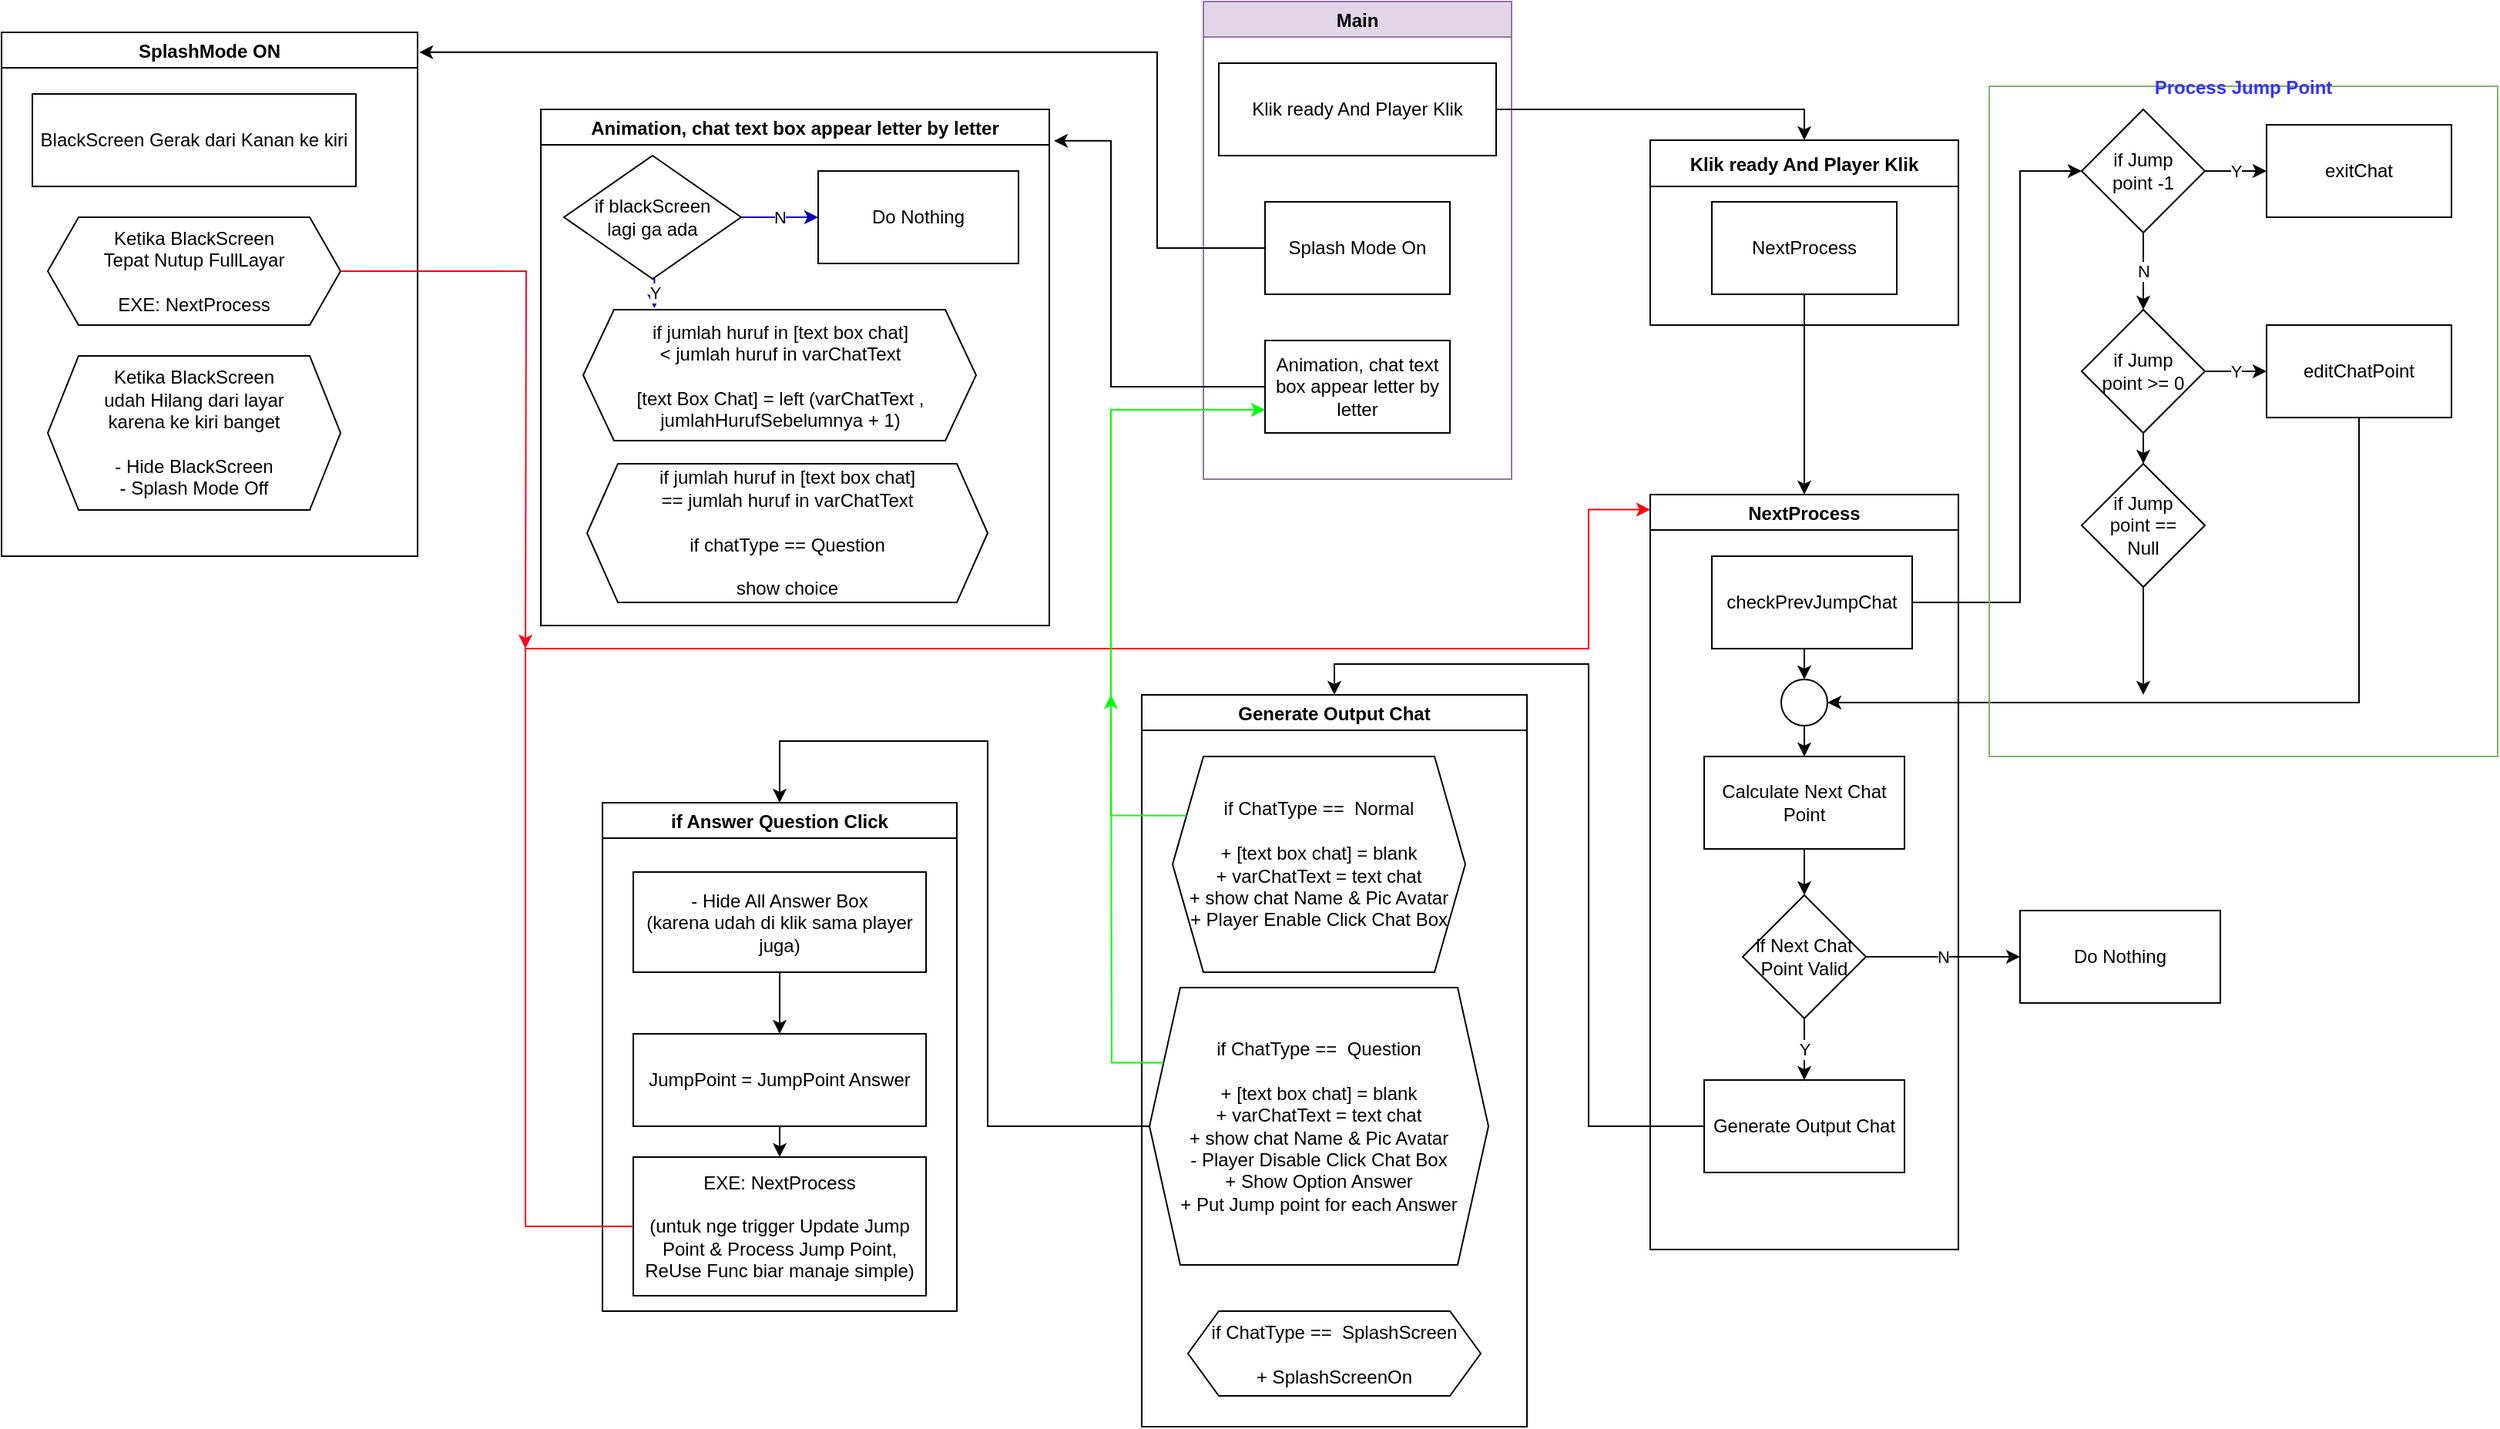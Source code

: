 <mxfile version="15.0.6" type="github">
  <diagram id="C5RBs43oDa-KdzZeNtuy" name="Page-1">
    <mxGraphModel dx="2175" dy="820" grid="1" gridSize="10" guides="1" tooltips="1" connect="1" arrows="1" fold="1" page="1" pageScale="1" pageWidth="827" pageHeight="1169" math="0" shadow="0">
      <root>
        <mxCell id="WIyWlLk6GJQsqaUBKTNV-0" />
        <mxCell id="WIyWlLk6GJQsqaUBKTNV-1" parent="WIyWlLk6GJQsqaUBKTNV-0" />
        <mxCell id="CT8sEvGk3rI5cgj4gR0R-0" value="Main" style="swimlane;fillColor=#e1d5e7;strokeColor=#9673a6;" parent="WIyWlLk6GJQsqaUBKTNV-1" vertex="1">
          <mxGeometry x="70" y="10" width="200" height="310" as="geometry" />
        </mxCell>
        <mxCell id="CT8sEvGk3rI5cgj4gR0R-1" value="Klik ready And Player Klik" style="rounded=0;whiteSpace=wrap;html=1;" parent="CT8sEvGk3rI5cgj4gR0R-0" vertex="1">
          <mxGeometry x="10" y="40" width="180" height="60" as="geometry" />
        </mxCell>
        <mxCell id="CT8sEvGk3rI5cgj4gR0R-2" value="Splash Mode On" style="rounded=0;whiteSpace=wrap;html=1;" parent="CT8sEvGk3rI5cgj4gR0R-0" vertex="1">
          <mxGeometry x="40" y="130" width="120" height="60" as="geometry" />
        </mxCell>
        <mxCell id="cbLRs7jNuGNBYnSCbYjj-0" value="Animation, chat text box appear letter by letter " style="rounded=0;whiteSpace=wrap;html=1;" vertex="1" parent="CT8sEvGk3rI5cgj4gR0R-0">
          <mxGeometry x="40" y="220" width="120" height="60" as="geometry" />
        </mxCell>
        <mxCell id="CT8sEvGk3rI5cgj4gR0R-3" value="&#xa;Klik ready And Player Klik&#xa;" style="swimlane;startSize=30;" parent="WIyWlLk6GJQsqaUBKTNV-1" vertex="1">
          <mxGeometry x="360" y="100" width="200" height="120" as="geometry" />
        </mxCell>
        <mxCell id="CT8sEvGk3rI5cgj4gR0R-6" value="&lt;div&gt;NextProcess&lt;/div&gt;" style="rounded=0;whiteSpace=wrap;html=1;" parent="CT8sEvGk3rI5cgj4gR0R-3" vertex="1">
          <mxGeometry x="40" y="40" width="120" height="60" as="geometry" />
        </mxCell>
        <mxCell id="CT8sEvGk3rI5cgj4gR0R-4" style="edgeStyle=orthogonalEdgeStyle;rounded=0;orthogonalLoop=1;jettySize=auto;html=1;exitX=1;exitY=0.5;exitDx=0;exitDy=0;entryX=0.5;entryY=0;entryDx=0;entryDy=0;" parent="WIyWlLk6GJQsqaUBKTNV-1" source="CT8sEvGk3rI5cgj4gR0R-1" target="CT8sEvGk3rI5cgj4gR0R-3" edge="1">
          <mxGeometry relative="1" as="geometry" />
        </mxCell>
        <mxCell id="CT8sEvGk3rI5cgj4gR0R-7" value="NextProcess" style="swimlane;" parent="WIyWlLk6GJQsqaUBKTNV-1" vertex="1">
          <mxGeometry x="360" y="330" width="200" height="490" as="geometry" />
        </mxCell>
        <mxCell id="CT8sEvGk3rI5cgj4gR0R-19" style="edgeStyle=orthogonalEdgeStyle;rounded=0;orthogonalLoop=1;jettySize=auto;html=1;exitX=0.5;exitY=1;exitDx=0;exitDy=0;entryX=0.5;entryY=0;entryDx=0;entryDy=0;" parent="CT8sEvGk3rI5cgj4gR0R-7" source="CT8sEvGk3rI5cgj4gR0R-8" target="CT8sEvGk3rI5cgj4gR0R-18" edge="1">
          <mxGeometry relative="1" as="geometry" />
        </mxCell>
        <mxCell id="CT8sEvGk3rI5cgj4gR0R-8" value="checkPrevJumpChat" style="rounded=0;whiteSpace=wrap;html=1;" parent="CT8sEvGk3rI5cgj4gR0R-7" vertex="1">
          <mxGeometry x="40" y="40" width="130" height="60" as="geometry" />
        </mxCell>
        <mxCell id="CT8sEvGk3rI5cgj4gR0R-30" style="edgeStyle=orthogonalEdgeStyle;rounded=0;orthogonalLoop=1;jettySize=auto;html=1;exitX=0.5;exitY=1;exitDx=0;exitDy=0;entryX=0.5;entryY=0;entryDx=0;entryDy=0;" parent="CT8sEvGk3rI5cgj4gR0R-7" source="CT8sEvGk3rI5cgj4gR0R-18" target="CT8sEvGk3rI5cgj4gR0R-29" edge="1">
          <mxGeometry relative="1" as="geometry" />
        </mxCell>
        <mxCell id="CT8sEvGk3rI5cgj4gR0R-18" value="" style="ellipse;whiteSpace=wrap;html=1;aspect=fixed;" parent="CT8sEvGk3rI5cgj4gR0R-7" vertex="1">
          <mxGeometry x="85" y="120" width="30" height="30" as="geometry" />
        </mxCell>
        <mxCell id="CT8sEvGk3rI5cgj4gR0R-32" style="edgeStyle=orthogonalEdgeStyle;rounded=0;orthogonalLoop=1;jettySize=auto;html=1;exitX=0.5;exitY=1;exitDx=0;exitDy=0;entryX=0.5;entryY=0;entryDx=0;entryDy=0;" parent="CT8sEvGk3rI5cgj4gR0R-7" source="CT8sEvGk3rI5cgj4gR0R-29" target="CT8sEvGk3rI5cgj4gR0R-31" edge="1">
          <mxGeometry relative="1" as="geometry" />
        </mxCell>
        <mxCell id="CT8sEvGk3rI5cgj4gR0R-29" value="Calculate Next Chat Point" style="rounded=0;whiteSpace=wrap;html=1;" parent="CT8sEvGk3rI5cgj4gR0R-7" vertex="1">
          <mxGeometry x="35" y="170" width="130" height="60" as="geometry" />
        </mxCell>
        <mxCell id="CT8sEvGk3rI5cgj4gR0R-35" value="Y" style="edgeStyle=orthogonalEdgeStyle;rounded=0;orthogonalLoop=1;jettySize=auto;html=1;exitX=0.5;exitY=1;exitDx=0;exitDy=0;entryX=0.5;entryY=0;entryDx=0;entryDy=0;" parent="CT8sEvGk3rI5cgj4gR0R-7" source="CT8sEvGk3rI5cgj4gR0R-31" target="CT8sEvGk3rI5cgj4gR0R-34" edge="1">
          <mxGeometry relative="1" as="geometry" />
        </mxCell>
        <mxCell id="CT8sEvGk3rI5cgj4gR0R-31" value="if Next Chat Point Valid" style="rhombus;whiteSpace=wrap;html=1;" parent="CT8sEvGk3rI5cgj4gR0R-7" vertex="1">
          <mxGeometry x="60" y="260" width="80" height="80" as="geometry" />
        </mxCell>
        <mxCell id="CT8sEvGk3rI5cgj4gR0R-34" value="Generate Output Chat" style="rounded=0;whiteSpace=wrap;html=1;" parent="CT8sEvGk3rI5cgj4gR0R-7" vertex="1">
          <mxGeometry x="35" y="380" width="130" height="60" as="geometry" />
        </mxCell>
        <mxCell id="CT8sEvGk3rI5cgj4gR0R-10" style="edgeStyle=orthogonalEdgeStyle;rounded=0;orthogonalLoop=1;jettySize=auto;html=1;exitX=0.5;exitY=1;exitDx=0;exitDy=0;" parent="WIyWlLk6GJQsqaUBKTNV-1" source="CT8sEvGk3rI5cgj4gR0R-6" target="CT8sEvGk3rI5cgj4gR0R-7" edge="1">
          <mxGeometry relative="1" as="geometry" />
        </mxCell>
        <mxCell id="CT8sEvGk3rI5cgj4gR0R-14" value="Y" style="edgeStyle=orthogonalEdgeStyle;rounded=0;orthogonalLoop=1;jettySize=auto;html=1;exitX=1;exitY=0.5;exitDx=0;exitDy=0;entryX=0;entryY=0.5;entryDx=0;entryDy=0;" parent="WIyWlLk6GJQsqaUBKTNV-1" source="CT8sEvGk3rI5cgj4gR0R-11" target="CT8sEvGk3rI5cgj4gR0R-12" edge="1">
          <mxGeometry relative="1" as="geometry" />
        </mxCell>
        <mxCell id="CT8sEvGk3rI5cgj4gR0R-17" value="N" style="edgeStyle=orthogonalEdgeStyle;rounded=0;orthogonalLoop=1;jettySize=auto;html=1;exitX=0.5;exitY=1;exitDx=0;exitDy=0;entryX=0.5;entryY=0;entryDx=0;entryDy=0;" parent="WIyWlLk6GJQsqaUBKTNV-1" source="CT8sEvGk3rI5cgj4gR0R-11" target="CT8sEvGk3rI5cgj4gR0R-15" edge="1">
          <mxGeometry relative="1" as="geometry" />
        </mxCell>
        <mxCell id="CT8sEvGk3rI5cgj4gR0R-11" value="&lt;div&gt;if Jump &lt;br&gt;&lt;/div&gt;&lt;div&gt;point -1&lt;/div&gt;" style="rhombus;whiteSpace=wrap;html=1;" parent="WIyWlLk6GJQsqaUBKTNV-1" vertex="1">
          <mxGeometry x="640" y="80" width="80" height="80" as="geometry" />
        </mxCell>
        <mxCell id="CT8sEvGk3rI5cgj4gR0R-12" value="exitChat" style="rounded=0;whiteSpace=wrap;html=1;" parent="WIyWlLk6GJQsqaUBKTNV-1" vertex="1">
          <mxGeometry x="760" y="90" width="120" height="60" as="geometry" />
        </mxCell>
        <mxCell id="CT8sEvGk3rI5cgj4gR0R-13" style="edgeStyle=orthogonalEdgeStyle;rounded=0;orthogonalLoop=1;jettySize=auto;html=1;exitX=1;exitY=0.5;exitDx=0;exitDy=0;entryX=0;entryY=0.5;entryDx=0;entryDy=0;" parent="WIyWlLk6GJQsqaUBKTNV-1" source="CT8sEvGk3rI5cgj4gR0R-8" target="CT8sEvGk3rI5cgj4gR0R-11" edge="1">
          <mxGeometry relative="1" as="geometry">
            <Array as="points">
              <mxPoint x="600" y="400" />
              <mxPoint x="600" y="120" />
            </Array>
          </mxGeometry>
        </mxCell>
        <mxCell id="CT8sEvGk3rI5cgj4gR0R-21" value="Y" style="edgeStyle=orthogonalEdgeStyle;rounded=0;orthogonalLoop=1;jettySize=auto;html=1;exitX=1;exitY=0.5;exitDx=0;exitDy=0;entryX=0;entryY=0.5;entryDx=0;entryDy=0;" parent="WIyWlLk6GJQsqaUBKTNV-1" source="CT8sEvGk3rI5cgj4gR0R-15" target="CT8sEvGk3rI5cgj4gR0R-20" edge="1">
          <mxGeometry relative="1" as="geometry" />
        </mxCell>
        <mxCell id="CT8sEvGk3rI5cgj4gR0R-23" style="edgeStyle=orthogonalEdgeStyle;rounded=0;orthogonalLoop=1;jettySize=auto;html=1;exitX=0.5;exitY=1;exitDx=0;exitDy=0;entryX=0.5;entryY=0;entryDx=0;entryDy=0;" parent="WIyWlLk6GJQsqaUBKTNV-1" source="CT8sEvGk3rI5cgj4gR0R-15" target="CT8sEvGk3rI5cgj4gR0R-22" edge="1">
          <mxGeometry relative="1" as="geometry" />
        </mxCell>
        <mxCell id="CT8sEvGk3rI5cgj4gR0R-15" value="&lt;div&gt;if Jump &lt;br&gt;&lt;/div&gt;&lt;div&gt;point &amp;gt;= 0 &lt;br&gt;&lt;/div&gt;" style="rhombus;whiteSpace=wrap;html=1;" parent="WIyWlLk6GJQsqaUBKTNV-1" vertex="1">
          <mxGeometry x="640" y="210" width="80" height="80" as="geometry" />
        </mxCell>
        <mxCell id="CT8sEvGk3rI5cgj4gR0R-27" style="edgeStyle=orthogonalEdgeStyle;rounded=0;orthogonalLoop=1;jettySize=auto;html=1;exitX=0.5;exitY=1;exitDx=0;exitDy=0;entryX=1;entryY=0.5;entryDx=0;entryDy=0;" parent="WIyWlLk6GJQsqaUBKTNV-1" source="CT8sEvGk3rI5cgj4gR0R-20" target="CT8sEvGk3rI5cgj4gR0R-18" edge="1">
          <mxGeometry relative="1" as="geometry" />
        </mxCell>
        <mxCell id="CT8sEvGk3rI5cgj4gR0R-20" value="editChatPoint" style="rounded=0;whiteSpace=wrap;html=1;" parent="WIyWlLk6GJQsqaUBKTNV-1" vertex="1">
          <mxGeometry x="760" y="220" width="120" height="60" as="geometry" />
        </mxCell>
        <mxCell id="CT8sEvGk3rI5cgj4gR0R-28" style="edgeStyle=orthogonalEdgeStyle;rounded=0;orthogonalLoop=1;jettySize=auto;html=1;exitX=0.5;exitY=1;exitDx=0;exitDy=0;" parent="WIyWlLk6GJQsqaUBKTNV-1" source="CT8sEvGk3rI5cgj4gR0R-22" edge="1">
          <mxGeometry relative="1" as="geometry">
            <mxPoint x="680" y="460" as="targetPoint" />
          </mxGeometry>
        </mxCell>
        <mxCell id="CT8sEvGk3rI5cgj4gR0R-22" value="&lt;div&gt;if Jump &lt;br&gt;&lt;/div&gt;&lt;div&gt;point == &lt;br&gt;&lt;/div&gt;&lt;div&gt;Null &lt;br&gt;&lt;/div&gt;" style="rhombus;whiteSpace=wrap;html=1;" parent="WIyWlLk6GJQsqaUBKTNV-1" vertex="1">
          <mxGeometry x="640" y="310" width="80" height="80" as="geometry" />
        </mxCell>
        <mxCell id="CT8sEvGk3rI5cgj4gR0R-36" value="Do Nothing" style="rounded=0;whiteSpace=wrap;html=1;" parent="WIyWlLk6GJQsqaUBKTNV-1" vertex="1">
          <mxGeometry x="600" y="600" width="130" height="60" as="geometry" />
        </mxCell>
        <mxCell id="CT8sEvGk3rI5cgj4gR0R-37" value="&lt;div&gt;N&lt;/div&gt;" style="edgeStyle=orthogonalEdgeStyle;rounded=0;orthogonalLoop=1;jettySize=auto;html=1;exitX=1;exitY=0.5;exitDx=0;exitDy=0;entryX=0;entryY=0.5;entryDx=0;entryDy=0;" parent="WIyWlLk6GJQsqaUBKTNV-1" source="CT8sEvGk3rI5cgj4gR0R-31" target="CT8sEvGk3rI5cgj4gR0R-36" edge="1">
          <mxGeometry relative="1" as="geometry" />
        </mxCell>
        <mxCell id="CT8sEvGk3rI5cgj4gR0R-38" value="Generate Output Chat" style="swimlane;" parent="WIyWlLk6GJQsqaUBKTNV-1" vertex="1">
          <mxGeometry x="30" y="460" width="250" height="475" as="geometry" />
        </mxCell>
        <mxCell id="CT8sEvGk3rI5cgj4gR0R-40" value="if ChatType ==&amp;nbsp; Normal&lt;br&gt;&lt;br&gt;&lt;div&gt;+ [text box chat] = blank&lt;/div&gt;&lt;div&gt;+ varChatText = text chat&lt;br&gt;&lt;/div&gt;&lt;div&gt;+ show chat Name &amp;amp; Pic Avatar&lt;/div&gt;&lt;div&gt;+ Player Enable Click Chat Box&lt;br&gt;&lt;/div&gt;" style="shape=hexagon;perimeter=hexagonPerimeter2;whiteSpace=wrap;html=1;fixedSize=1;" parent="CT8sEvGk3rI5cgj4gR0R-38" vertex="1">
          <mxGeometry x="20" y="40" width="190" height="140" as="geometry" />
        </mxCell>
        <mxCell id="CT8sEvGk3rI5cgj4gR0R-41" value="if ChatType ==&amp;nbsp; Question&lt;br&gt;&lt;br&gt;&lt;div&gt;&lt;div&gt;&lt;div&gt;+ [text box chat] = blank&lt;/div&gt;+ varChatText = text chat&lt;/div&gt;&lt;div&gt;+ show chat Name &amp;amp; Pic Avatar&lt;/div&gt;&lt;/div&gt;&lt;div&gt;- Player Disable Click Chat Box&lt;/div&gt;&lt;div&gt;+ Show Option Answer&lt;br&gt;+ Put Jump point for each Answer&lt;br&gt;&lt;/div&gt;" style="shape=hexagon;perimeter=hexagonPerimeter2;whiteSpace=wrap;html=1;fixedSize=1;" parent="CT8sEvGk3rI5cgj4gR0R-38" vertex="1">
          <mxGeometry x="5" y="190" width="220" height="180" as="geometry" />
        </mxCell>
        <mxCell id="CT8sEvGk3rI5cgj4gR0R-51" value="if ChatType ==&amp;nbsp; SplashScreen&lt;br&gt;&lt;br&gt;&lt;div&gt;+ SplashScreenOn&lt;/div&gt;" style="shape=hexagon;perimeter=hexagonPerimeter2;whiteSpace=wrap;html=1;fixedSize=1;" parent="CT8sEvGk3rI5cgj4gR0R-38" vertex="1">
          <mxGeometry x="30" y="400" width="190" height="55" as="geometry" />
        </mxCell>
        <mxCell id="CT8sEvGk3rI5cgj4gR0R-39" style="edgeStyle=orthogonalEdgeStyle;rounded=0;orthogonalLoop=1;jettySize=auto;html=1;exitX=0;exitY=0.5;exitDx=0;exitDy=0;entryX=0.5;entryY=0;entryDx=0;entryDy=0;" parent="WIyWlLk6GJQsqaUBKTNV-1" source="CT8sEvGk3rI5cgj4gR0R-34" target="CT8sEvGk3rI5cgj4gR0R-38" edge="1">
          <mxGeometry relative="1" as="geometry">
            <Array as="points">
              <mxPoint x="320" y="740" />
              <mxPoint x="320" y="440" />
              <mxPoint x="155" y="440" />
            </Array>
          </mxGeometry>
        </mxCell>
        <mxCell id="CT8sEvGk3rI5cgj4gR0R-42" value="if Answer Question Click" style="swimlane;" parent="WIyWlLk6GJQsqaUBKTNV-1" vertex="1">
          <mxGeometry x="-320" y="530" width="230" height="330" as="geometry" />
        </mxCell>
        <mxCell id="CT8sEvGk3rI5cgj4gR0R-49" style="edgeStyle=orthogonalEdgeStyle;rounded=0;orthogonalLoop=1;jettySize=auto;html=1;exitX=0.5;exitY=1;exitDx=0;exitDy=0;entryX=0.5;entryY=0;entryDx=0;entryDy=0;" parent="CT8sEvGk3rI5cgj4gR0R-42" source="CT8sEvGk3rI5cgj4gR0R-44" target="CT8sEvGk3rI5cgj4gR0R-48" edge="1">
          <mxGeometry relative="1" as="geometry" />
        </mxCell>
        <mxCell id="CT8sEvGk3rI5cgj4gR0R-44" value="JumpPoint = JumpPoint Answer" style="rounded=0;whiteSpace=wrap;html=1;" parent="CT8sEvGk3rI5cgj4gR0R-42" vertex="1">
          <mxGeometry x="20" y="150" width="190" height="60" as="geometry" />
        </mxCell>
        <mxCell id="CT8sEvGk3rI5cgj4gR0R-47" style="edgeStyle=orthogonalEdgeStyle;rounded=0;orthogonalLoop=1;jettySize=auto;html=1;exitX=0.5;exitY=1;exitDx=0;exitDy=0;entryX=0.5;entryY=0;entryDx=0;entryDy=0;" parent="CT8sEvGk3rI5cgj4gR0R-42" source="CT8sEvGk3rI5cgj4gR0R-46" target="CT8sEvGk3rI5cgj4gR0R-44" edge="1">
          <mxGeometry relative="1" as="geometry" />
        </mxCell>
        <mxCell id="CT8sEvGk3rI5cgj4gR0R-46" value="- Hide All Answer Box&lt;br&gt;(karena udah di klik sama player juga)" style="rounded=0;whiteSpace=wrap;html=1;" parent="CT8sEvGk3rI5cgj4gR0R-42" vertex="1">
          <mxGeometry x="20" y="45" width="190" height="65" as="geometry" />
        </mxCell>
        <mxCell id="CT8sEvGk3rI5cgj4gR0R-48" value="&lt;div&gt;EXE: NextProcess&lt;br&gt;&lt;br&gt;(untuk nge trigger Update Jump Point &amp;amp; Process Jump Point,&lt;br&gt;ReUse Func biar manaje simple)&lt;/div&gt;" style="rounded=0;whiteSpace=wrap;html=1;" parent="CT8sEvGk3rI5cgj4gR0R-42" vertex="1">
          <mxGeometry x="20" y="230" width="190" height="90" as="geometry" />
        </mxCell>
        <mxCell id="CT8sEvGk3rI5cgj4gR0R-45" style="edgeStyle=orthogonalEdgeStyle;rounded=0;orthogonalLoop=1;jettySize=auto;html=1;exitX=0;exitY=0.5;exitDx=0;exitDy=0;entryX=0.5;entryY=0;entryDx=0;entryDy=0;" parent="WIyWlLk6GJQsqaUBKTNV-1" source="CT8sEvGk3rI5cgj4gR0R-41" target="CT8sEvGk3rI5cgj4gR0R-42" edge="1">
          <mxGeometry relative="1" as="geometry">
            <Array as="points">
              <mxPoint x="-70" y="740" />
              <mxPoint x="-70" y="490" />
              <mxPoint x="-205" y="490" />
            </Array>
          </mxGeometry>
        </mxCell>
        <mxCell id="CT8sEvGk3rI5cgj4gR0R-50" style="edgeStyle=orthogonalEdgeStyle;rounded=0;orthogonalLoop=1;jettySize=auto;html=1;exitX=0;exitY=0.5;exitDx=0;exitDy=0;entryX=0;entryY=0.02;entryDx=0;entryDy=0;entryPerimeter=0;strokeColor=#FF0000;" parent="WIyWlLk6GJQsqaUBKTNV-1" source="CT8sEvGk3rI5cgj4gR0R-48" target="CT8sEvGk3rI5cgj4gR0R-7" edge="1">
          <mxGeometry relative="1" as="geometry">
            <Array as="points">
              <mxPoint x="-370" y="805" />
              <mxPoint x="-370" y="430" />
              <mxPoint x="320" y="430" />
              <mxPoint x="320" y="340" />
            </Array>
          </mxGeometry>
        </mxCell>
        <mxCell id="CT8sEvGk3rI5cgj4gR0R-53" value="SplashMode ON" style="swimlane;" parent="WIyWlLk6GJQsqaUBKTNV-1" vertex="1">
          <mxGeometry x="-710" y="30" width="270" height="340" as="geometry" />
        </mxCell>
        <mxCell id="CT8sEvGk3rI5cgj4gR0R-55" value="BlackScreen Gerak dari Kanan ke kiri" style="rounded=0;whiteSpace=wrap;html=1;" parent="CT8sEvGk3rI5cgj4gR0R-53" vertex="1">
          <mxGeometry x="20" y="40" width="210" height="60" as="geometry" />
        </mxCell>
        <mxCell id="CT8sEvGk3rI5cgj4gR0R-56" value="Ketika BlackScreen &lt;br&gt;Tepat Nutup FullLayar&lt;br&gt;&lt;br&gt;EXE: NextProcess" style="shape=hexagon;perimeter=hexagonPerimeter2;whiteSpace=wrap;html=1;fixedSize=1;" parent="CT8sEvGk3rI5cgj4gR0R-53" vertex="1">
          <mxGeometry x="30" y="120" width="190" height="70" as="geometry" />
        </mxCell>
        <mxCell id="CT8sEvGk3rI5cgj4gR0R-58" value="Ketika BlackScreen &lt;br&gt;&lt;div&gt;udah Hilang dari layar &lt;br&gt;&lt;/div&gt;&lt;div&gt;karena ke kiri banget&lt;/div&gt;&lt;br&gt;- Hide BlackScreen&lt;br&gt;- Splash Mode Off" style="shape=hexagon;perimeter=hexagonPerimeter2;whiteSpace=wrap;html=1;fixedSize=1;" parent="CT8sEvGk3rI5cgj4gR0R-53" vertex="1">
          <mxGeometry x="30" y="210" width="190" height="100" as="geometry" />
        </mxCell>
        <mxCell id="CT8sEvGk3rI5cgj4gR0R-60" style="edgeStyle=orthogonalEdgeStyle;rounded=0;orthogonalLoop=1;jettySize=auto;html=1;exitX=1;exitY=0.5;exitDx=0;exitDy=0;strokeColor=#FF0022;" parent="WIyWlLk6GJQsqaUBKTNV-1" source="CT8sEvGk3rI5cgj4gR0R-56" edge="1">
          <mxGeometry relative="1" as="geometry">
            <mxPoint x="-370" y="430" as="targetPoint" />
          </mxGeometry>
        </mxCell>
        <mxCell id="CT8sEvGk3rI5cgj4gR0R-61" value="Process Jump Point" style="swimlane;startSize=0;fillColor=#d5e8d4;strokeColor=#82b366;fontColor=#3333FF;" parent="WIyWlLk6GJQsqaUBKTNV-1" vertex="1">
          <mxGeometry x="580" y="65" width="330" height="435" as="geometry" />
        </mxCell>
        <mxCell id="cbLRs7jNuGNBYnSCbYjj-1" value="Animation, chat text box appear letter by letter " style="swimlane;" vertex="1" parent="WIyWlLk6GJQsqaUBKTNV-1">
          <mxGeometry x="-360" y="80" width="330" height="335" as="geometry" />
        </mxCell>
        <mxCell id="cbLRs7jNuGNBYnSCbYjj-3" value="if jumlah huruf in [text box chat] &lt;br&gt;&amp;lt; jumlah huruf in varChatText&lt;br&gt;&lt;br&gt;[text Box Chat] = left (varChatText , jumlahHurufSebelumnya + 1) " style="shape=hexagon;perimeter=hexagonPerimeter2;whiteSpace=wrap;html=1;fixedSize=1;" vertex="1" parent="cbLRs7jNuGNBYnSCbYjj-1">
          <mxGeometry x="27.5" y="130" width="255" height="85" as="geometry" />
        </mxCell>
        <mxCell id="cbLRs7jNuGNBYnSCbYjj-4" value="if jumlah huruf in [text box chat] &lt;br&gt;== jumlah huruf in varChatText&lt;br&gt;&lt;br&gt;if chatType == Question&lt;br&gt;&lt;br&gt;show choice" style="shape=hexagon;perimeter=hexagonPerimeter2;whiteSpace=wrap;html=1;fixedSize=1;" vertex="1" parent="cbLRs7jNuGNBYnSCbYjj-1">
          <mxGeometry x="30" y="230" width="260" height="90" as="geometry" />
        </mxCell>
        <mxCell id="cbLRs7jNuGNBYnSCbYjj-11" value="N" style="edgeStyle=orthogonalEdgeStyle;rounded=0;orthogonalLoop=1;jettySize=auto;html=1;exitX=1;exitY=0.5;exitDx=0;exitDy=0;entryX=0;entryY=0.5;entryDx=0;entryDy=0;strokeColor=#0202B8;" edge="1" parent="cbLRs7jNuGNBYnSCbYjj-1" source="cbLRs7jNuGNBYnSCbYjj-8" target="cbLRs7jNuGNBYnSCbYjj-10">
          <mxGeometry relative="1" as="geometry" />
        </mxCell>
        <mxCell id="cbLRs7jNuGNBYnSCbYjj-12" value="Y" style="edgeStyle=orthogonalEdgeStyle;rounded=0;orthogonalLoop=1;jettySize=auto;html=1;exitX=0.5;exitY=1;exitDx=0;exitDy=0;entryX=0.181;entryY=-0.012;entryDx=0;entryDy=0;entryPerimeter=0;strokeColor=#0202B8;" edge="1" parent="cbLRs7jNuGNBYnSCbYjj-1" source="cbLRs7jNuGNBYnSCbYjj-8" target="cbLRs7jNuGNBYnSCbYjj-3">
          <mxGeometry relative="1" as="geometry" />
        </mxCell>
        <mxCell id="cbLRs7jNuGNBYnSCbYjj-8" value="if blackScreen &lt;br&gt;lagi ga ada" style="rhombus;whiteSpace=wrap;html=1;" vertex="1" parent="cbLRs7jNuGNBYnSCbYjj-1">
          <mxGeometry x="15" y="30" width="115" height="80" as="geometry" />
        </mxCell>
        <mxCell id="cbLRs7jNuGNBYnSCbYjj-10" value="Do Nothing" style="rounded=0;whiteSpace=wrap;html=1;" vertex="1" parent="cbLRs7jNuGNBYnSCbYjj-1">
          <mxGeometry x="180" y="40" width="130" height="60" as="geometry" />
        </mxCell>
        <mxCell id="cbLRs7jNuGNBYnSCbYjj-5" style="edgeStyle=orthogonalEdgeStyle;rounded=0;orthogonalLoop=1;jettySize=auto;html=1;exitX=0;exitY=0.5;exitDx=0;exitDy=0;entryX=1.009;entryY=0.061;entryDx=0;entryDy=0;entryPerimeter=0;" edge="1" parent="WIyWlLk6GJQsqaUBKTNV-1" source="cbLRs7jNuGNBYnSCbYjj-0" target="cbLRs7jNuGNBYnSCbYjj-1">
          <mxGeometry relative="1" as="geometry">
            <Array as="points">
              <mxPoint x="10" y="260" />
              <mxPoint x="10" y="100" />
            </Array>
          </mxGeometry>
        </mxCell>
        <mxCell id="cbLRs7jNuGNBYnSCbYjj-6" style="edgeStyle=orthogonalEdgeStyle;rounded=0;orthogonalLoop=1;jettySize=auto;html=1;exitX=0;exitY=0.25;exitDx=0;exitDy=0;entryX=0;entryY=0.75;entryDx=0;entryDy=0;fillColor=#f8cecc;strokeColor=#00FF00;" edge="1" parent="WIyWlLk6GJQsqaUBKTNV-1" source="CT8sEvGk3rI5cgj4gR0R-40" target="cbLRs7jNuGNBYnSCbYjj-0">
          <mxGeometry relative="1" as="geometry">
            <Array as="points">
              <mxPoint x="10" y="538" />
              <mxPoint x="10" y="275" />
            </Array>
          </mxGeometry>
        </mxCell>
        <mxCell id="cbLRs7jNuGNBYnSCbYjj-7" style="edgeStyle=orthogonalEdgeStyle;rounded=0;orthogonalLoop=1;jettySize=auto;html=1;exitX=0;exitY=0.25;exitDx=0;exitDy=0;strokeColor=#00FF00;" edge="1" parent="WIyWlLk6GJQsqaUBKTNV-1" source="CT8sEvGk3rI5cgj4gR0R-41">
          <mxGeometry relative="1" as="geometry">
            <mxPoint x="10" y="460" as="targetPoint" />
          </mxGeometry>
        </mxCell>
        <mxCell id="cbLRs7jNuGNBYnSCbYjj-13" style="edgeStyle=orthogonalEdgeStyle;rounded=0;orthogonalLoop=1;jettySize=auto;html=1;exitX=0;exitY=0.5;exitDx=0;exitDy=0;entryX=1.004;entryY=0.038;entryDx=0;entryDy=0;entryPerimeter=0;" edge="1" parent="WIyWlLk6GJQsqaUBKTNV-1" source="CT8sEvGk3rI5cgj4gR0R-2" target="CT8sEvGk3rI5cgj4gR0R-53">
          <mxGeometry relative="1" as="geometry">
            <Array as="points">
              <mxPoint x="40" y="170" />
              <mxPoint x="40" y="43" />
            </Array>
          </mxGeometry>
        </mxCell>
      </root>
    </mxGraphModel>
  </diagram>
</mxfile>
